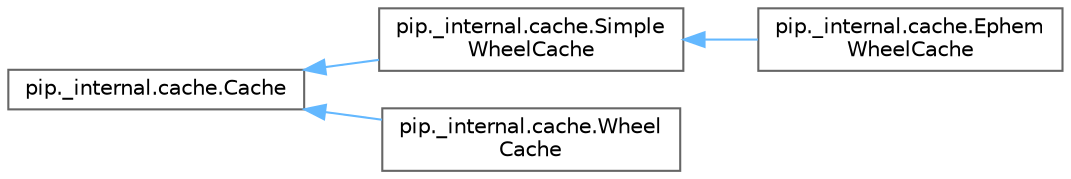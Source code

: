 digraph "Graphical Class Hierarchy"
{
 // LATEX_PDF_SIZE
  bgcolor="transparent";
  edge [fontname=Helvetica,fontsize=10,labelfontname=Helvetica,labelfontsize=10];
  node [fontname=Helvetica,fontsize=10,shape=box,height=0.2,width=0.4];
  rankdir="LR";
  Node0 [id="Node000000",label="pip._internal.cache.Cache",height=0.2,width=0.4,color="grey40", fillcolor="white", style="filled",URL="$classpip_1_1__internal_1_1cache_1_1_cache.html",tooltip=" "];
  Node0 -> Node1 [id="edge2119_Node000000_Node000001",dir="back",color="steelblue1",style="solid",tooltip=" "];
  Node1 [id="Node000001",label="pip._internal.cache.Simple\lWheelCache",height=0.2,width=0.4,color="grey40", fillcolor="white", style="filled",URL="$classpip_1_1__internal_1_1cache_1_1_simple_wheel_cache.html",tooltip=" "];
  Node1 -> Node2 [id="edge2120_Node000001_Node000002",dir="back",color="steelblue1",style="solid",tooltip=" "];
  Node2 [id="Node000002",label="pip._internal.cache.Ephem\lWheelCache",height=0.2,width=0.4,color="grey40", fillcolor="white", style="filled",URL="$classpip_1_1__internal_1_1cache_1_1_ephem_wheel_cache.html",tooltip=" "];
  Node0 -> Node3 [id="edge2121_Node000000_Node000003",dir="back",color="steelblue1",style="solid",tooltip=" "];
  Node3 [id="Node000003",label="pip._internal.cache.Wheel\lCache",height=0.2,width=0.4,color="grey40", fillcolor="white", style="filled",URL="$classpip_1_1__internal_1_1cache_1_1_wheel_cache.html",tooltip=" "];
}
